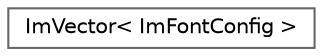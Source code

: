 digraph "Graphical Class Hierarchy"
{
 // LATEX_PDF_SIZE
  bgcolor="transparent";
  edge [fontname=Helvetica,fontsize=10,labelfontname=Helvetica,labelfontsize=10];
  node [fontname=Helvetica,fontsize=10,shape=box,height=0.2,width=0.4];
  rankdir="LR";
  Node0 [label="ImVector\< ImFontConfig \>",height=0.2,width=0.4,color="grey40", fillcolor="white", style="filled",URL="$struct_im_vector.html",tooltip=" "];
}

